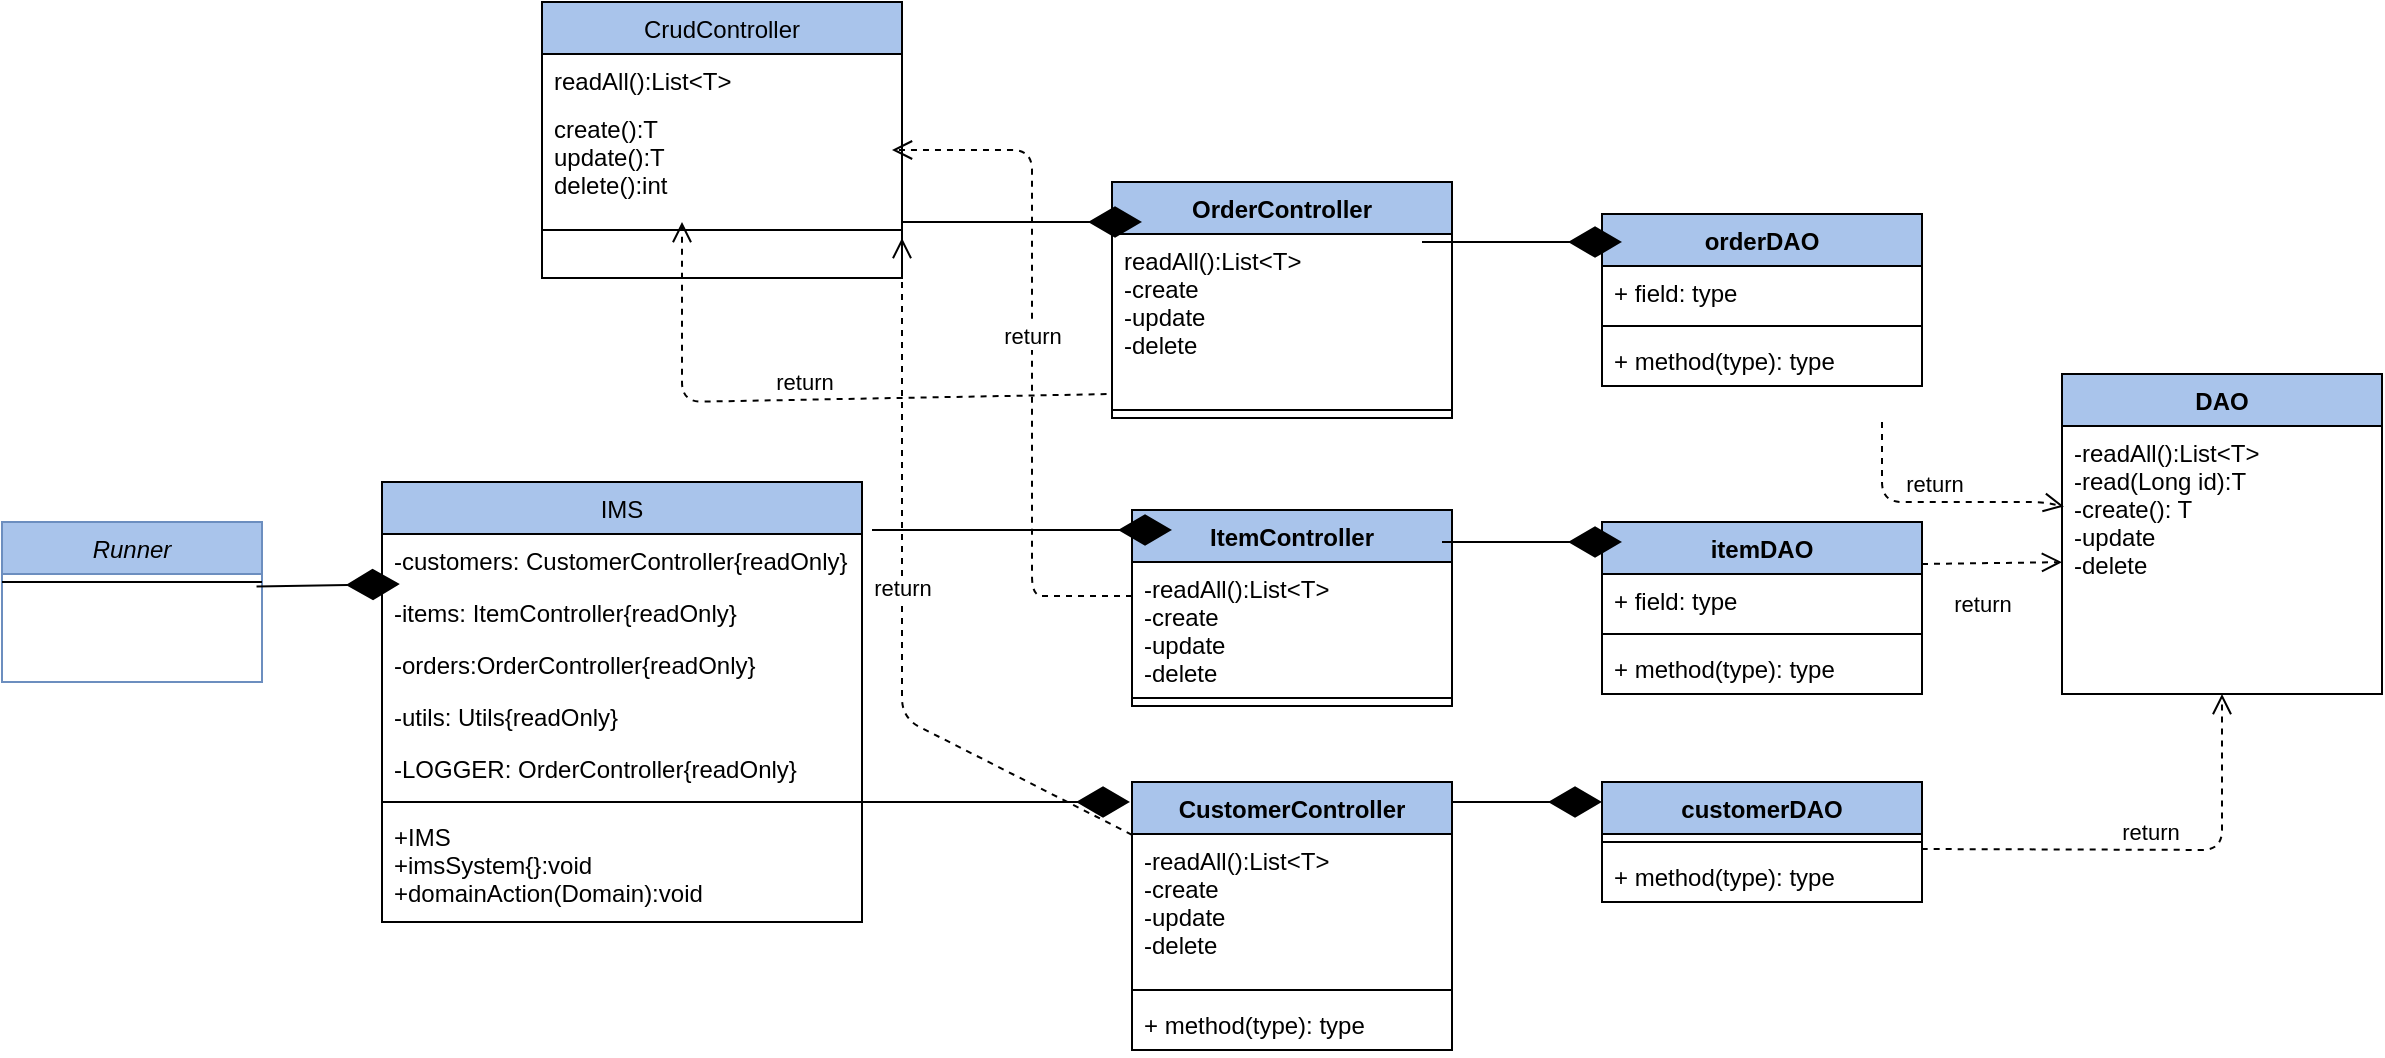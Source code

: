 <mxfile version="14.8.5" type="github">
  <diagram id="C5RBs43oDa-KdzZeNtuy" name="Page-1">
    <mxGraphModel dx="1210" dy="1850" grid="1" gridSize="10" guides="1" tooltips="1" connect="1" arrows="1" fold="1" page="1" pageScale="1" pageWidth="827" pageHeight="1169" math="0" shadow="0">
      <root>
        <mxCell id="WIyWlLk6GJQsqaUBKTNV-0" />
        <mxCell id="WIyWlLk6GJQsqaUBKTNV-1" parent="WIyWlLk6GJQsqaUBKTNV-0" />
        <mxCell id="zkfFHV4jXpPFQw0GAbJ--0" value="Runner" style="swimlane;fontStyle=2;align=center;verticalAlign=top;childLayout=stackLayout;horizontal=1;startSize=26;horizontalStack=0;resizeParent=1;resizeLast=0;collapsible=1;marginBottom=0;rounded=0;shadow=0;strokeWidth=1;labelBorderColor=#A9C4EB;labelBackgroundColor=none;strokeColor=#6c8ebf;fillColor=#A9C4EB;" parent="WIyWlLk6GJQsqaUBKTNV-1" vertex="1">
          <mxGeometry x="10" y="170" width="130" height="80" as="geometry">
            <mxRectangle x="230" y="140" width="160" height="26" as="alternateBounds" />
          </mxGeometry>
        </mxCell>
        <mxCell id="zkfFHV4jXpPFQw0GAbJ--4" value="" style="line;html=1;strokeWidth=1;align=left;verticalAlign=middle;spacingTop=-1;spacingLeft=3;spacingRight=3;rotatable=0;labelPosition=right;points=[];portConstraint=eastwest;" parent="zkfFHV4jXpPFQw0GAbJ--0" vertex="1">
          <mxGeometry y="26" width="130" height="8" as="geometry" />
        </mxCell>
        <mxCell id="zkfFHV4jXpPFQw0GAbJ--6" value="CrudController" style="swimlane;fontStyle=0;align=center;verticalAlign=top;childLayout=stackLayout;horizontal=1;startSize=26;horizontalStack=0;resizeParent=1;resizeLast=0;collapsible=1;marginBottom=0;rounded=0;shadow=0;strokeWidth=1;fillColor=#A9C4EB;" parent="WIyWlLk6GJQsqaUBKTNV-1" vertex="1">
          <mxGeometry x="280" y="-90" width="180" height="138" as="geometry">
            <mxRectangle x="130" y="380" width="160" height="26" as="alternateBounds" />
          </mxGeometry>
        </mxCell>
        <mxCell id="zkfFHV4jXpPFQw0GAbJ--7" value="readAll():List&lt;T&gt;" style="text;align=left;verticalAlign=top;spacingLeft=4;spacingRight=4;overflow=hidden;rotatable=0;points=[[0,0.5],[1,0.5]];portConstraint=eastwest;" parent="zkfFHV4jXpPFQw0GAbJ--6" vertex="1">
          <mxGeometry y="26" width="180" height="24" as="geometry" />
        </mxCell>
        <mxCell id="zkfFHV4jXpPFQw0GAbJ--8" value="create():T&#xa;update():T&#xa;delete():int" style="text;align=left;verticalAlign=top;spacingLeft=4;spacingRight=4;overflow=hidden;rotatable=0;points=[[0,0.5],[1,0.5]];portConstraint=eastwest;rounded=0;shadow=0;html=0;" parent="zkfFHV4jXpPFQw0GAbJ--6" vertex="1">
          <mxGeometry y="50" width="180" height="60" as="geometry" />
        </mxCell>
        <mxCell id="zkfFHV4jXpPFQw0GAbJ--9" value="" style="line;html=1;strokeWidth=1;align=left;verticalAlign=middle;spacingTop=-1;spacingLeft=3;spacingRight=3;rotatable=0;labelPosition=right;points=[];portConstraint=eastwest;" parent="zkfFHV4jXpPFQw0GAbJ--6" vertex="1">
          <mxGeometry y="110" width="180" height="8" as="geometry" />
        </mxCell>
        <mxCell id="_oRH8Jkq8JYebEZb5gF9-33" value="return" style="html=1;verticalAlign=bottom;endArrow=open;dashed=1;endSize=8;fontColor=#000000;" edge="1" parent="zkfFHV4jXpPFQw0GAbJ--6" source="_oRH8Jkq8JYebEZb5gF9-49">
          <mxGeometry relative="1" as="geometry">
            <mxPoint x="280" y="380" as="sourcePoint" />
            <mxPoint x="180" y="118" as="targetPoint" />
            <Array as="points">
              <mxPoint x="180" y="358" />
            </Array>
          </mxGeometry>
        </mxCell>
        <mxCell id="zkfFHV4jXpPFQw0GAbJ--17" value="IMS" style="swimlane;fontStyle=0;align=center;verticalAlign=top;childLayout=stackLayout;horizontal=1;startSize=26;horizontalStack=0;resizeParent=1;resizeLast=0;collapsible=1;marginBottom=0;rounded=0;shadow=0;strokeWidth=1;fillColor=#A9C4EB;" parent="WIyWlLk6GJQsqaUBKTNV-1" vertex="1">
          <mxGeometry x="200" y="150" width="240" height="220" as="geometry">
            <mxRectangle x="550" y="140" width="160" height="26" as="alternateBounds" />
          </mxGeometry>
        </mxCell>
        <mxCell id="zkfFHV4jXpPFQw0GAbJ--18" value="-customers: CustomerController{readOnly}" style="text;align=left;verticalAlign=top;spacingLeft=4;spacingRight=4;overflow=hidden;rotatable=0;points=[[0,0.5],[1,0.5]];portConstraint=eastwest;" parent="zkfFHV4jXpPFQw0GAbJ--17" vertex="1">
          <mxGeometry y="26" width="240" height="26" as="geometry" />
        </mxCell>
        <mxCell id="zkfFHV4jXpPFQw0GAbJ--19" value="-items: ItemController{readOnly}" style="text;align=left;verticalAlign=top;spacingLeft=4;spacingRight=4;overflow=hidden;rotatable=0;points=[[0,0.5],[1,0.5]];portConstraint=eastwest;rounded=0;shadow=0;html=0;" parent="zkfFHV4jXpPFQw0GAbJ--17" vertex="1">
          <mxGeometry y="52" width="240" height="26" as="geometry" />
        </mxCell>
        <mxCell id="zkfFHV4jXpPFQw0GAbJ--20" value="-orders:OrderController{readOnly}" style="text;align=left;verticalAlign=top;spacingLeft=4;spacingRight=4;overflow=hidden;rotatable=0;points=[[0,0.5],[1,0.5]];portConstraint=eastwest;rounded=0;shadow=0;html=0;" parent="zkfFHV4jXpPFQw0GAbJ--17" vertex="1">
          <mxGeometry y="78" width="240" height="26" as="geometry" />
        </mxCell>
        <mxCell id="zkfFHV4jXpPFQw0GAbJ--21" value="-utils: Utils{readOnly}" style="text;align=left;verticalAlign=top;spacingLeft=4;spacingRight=4;overflow=hidden;rotatable=0;points=[[0,0.5],[1,0.5]];portConstraint=eastwest;rounded=0;shadow=0;html=0;" parent="zkfFHV4jXpPFQw0GAbJ--17" vertex="1">
          <mxGeometry y="104" width="240" height="26" as="geometry" />
        </mxCell>
        <mxCell id="zkfFHV4jXpPFQw0GAbJ--22" value="-LOGGER: OrderController{readOnly}" style="text;align=left;verticalAlign=top;spacingLeft=4;spacingRight=4;overflow=hidden;rotatable=0;points=[[0,0.5],[1,0.5]];portConstraint=eastwest;rounded=0;shadow=0;html=0;" parent="zkfFHV4jXpPFQw0GAbJ--17" vertex="1">
          <mxGeometry y="130" width="240" height="26" as="geometry" />
        </mxCell>
        <mxCell id="zkfFHV4jXpPFQw0GAbJ--23" value="" style="line;html=1;strokeWidth=1;align=left;verticalAlign=middle;spacingTop=-1;spacingLeft=3;spacingRight=3;rotatable=0;labelPosition=right;points=[];portConstraint=eastwest;" parent="zkfFHV4jXpPFQw0GAbJ--17" vertex="1">
          <mxGeometry y="156" width="240" height="8" as="geometry" />
        </mxCell>
        <mxCell id="zkfFHV4jXpPFQw0GAbJ--24" value="+IMS&#xa;+imsSystem{}:void&#xa;+domainAction(Domain):void&#xa;" style="text;align=left;verticalAlign=top;spacingLeft=4;spacingRight=4;overflow=hidden;rotatable=0;points=[[0,0.5],[1,0.5]];portConstraint=eastwest;" parent="zkfFHV4jXpPFQw0GAbJ--17" vertex="1">
          <mxGeometry y="164" width="240" height="56" as="geometry" />
        </mxCell>
        <mxCell id="_oRH8Jkq8JYebEZb5gF9-5" value="ItemController" style="swimlane;fontStyle=1;align=center;verticalAlign=top;childLayout=stackLayout;horizontal=1;startSize=26;horizontalStack=0;resizeParent=1;resizeParentMax=0;resizeLast=0;collapsible=1;marginBottom=0;labelBackgroundColor=none;fontColor=#000000;fillColor=#A9C4EB;" vertex="1" parent="WIyWlLk6GJQsqaUBKTNV-1">
          <mxGeometry x="575" y="164" width="160" height="98" as="geometry" />
        </mxCell>
        <mxCell id="_oRH8Jkq8JYebEZb5gF9-31" value="return" style="html=1;verticalAlign=bottom;endArrow=open;dashed=1;endSize=8;fontColor=#000000;" edge="1" parent="_oRH8Jkq8JYebEZb5gF9-5">
          <mxGeometry relative="1" as="geometry">
            <mxPoint y="43" as="sourcePoint" />
            <mxPoint x="-120" y="-180" as="targetPoint" />
            <Array as="points">
              <mxPoint x="-30" y="43" />
              <mxPoint x="-50" y="43" />
              <mxPoint x="-50" y="-180" />
            </Array>
          </mxGeometry>
        </mxCell>
        <mxCell id="_oRH8Jkq8JYebEZb5gF9-35" value="" style="endArrow=diamondThin;endFill=1;endSize=24;html=1;fontColor=#000000;" edge="1" parent="_oRH8Jkq8JYebEZb5gF9-5">
          <mxGeometry width="160" relative="1" as="geometry">
            <mxPoint x="-130" y="10" as="sourcePoint" />
            <mxPoint x="20" y="10" as="targetPoint" />
          </mxGeometry>
        </mxCell>
        <mxCell id="_oRH8Jkq8JYebEZb5gF9-6" value="-readAll():List&lt;T&gt;&#xa;-create&#xa;-update&#xa;-delete" style="text;strokeColor=none;fillColor=none;align=left;verticalAlign=top;spacingLeft=4;spacingRight=4;overflow=hidden;rotatable=0;points=[[0,0.5],[1,0.5]];portConstraint=eastwest;" vertex="1" parent="_oRH8Jkq8JYebEZb5gF9-5">
          <mxGeometry y="26" width="160" height="64" as="geometry" />
        </mxCell>
        <mxCell id="_oRH8Jkq8JYebEZb5gF9-7" value="" style="line;strokeWidth=1;fillColor=none;align=left;verticalAlign=middle;spacingTop=-1;spacingLeft=3;spacingRight=3;rotatable=0;labelPosition=right;points=[];portConstraint=eastwest;" vertex="1" parent="_oRH8Jkq8JYebEZb5gF9-5">
          <mxGeometry y="90" width="160" height="8" as="geometry" />
        </mxCell>
        <mxCell id="_oRH8Jkq8JYebEZb5gF9-9" value="OrderController" style="swimlane;fontStyle=1;align=center;verticalAlign=top;childLayout=stackLayout;horizontal=1;startSize=26;horizontalStack=0;resizeParent=1;resizeParentMax=0;resizeLast=0;collapsible=1;marginBottom=0;labelBackgroundColor=none;fontColor=#000000;fillColor=#A9C4EB;" vertex="1" parent="WIyWlLk6GJQsqaUBKTNV-1">
          <mxGeometry x="565" width="170" height="118" as="geometry">
            <mxRectangle x="560" y="30" width="120" height="26" as="alternateBounds" />
          </mxGeometry>
        </mxCell>
        <mxCell id="_oRH8Jkq8JYebEZb5gF9-10" value="readAll():List&lt;T&gt;&#xa;-create&#xa;-update&#xa;-delete" style="text;strokeColor=none;fillColor=none;align=left;verticalAlign=top;spacingLeft=4;spacingRight=4;overflow=hidden;rotatable=0;points=[[0,0.5],[1,0.5]];portConstraint=eastwest;" vertex="1" parent="_oRH8Jkq8JYebEZb5gF9-9">
          <mxGeometry y="26" width="170" height="84" as="geometry" />
        </mxCell>
        <mxCell id="_oRH8Jkq8JYebEZb5gF9-11" value="" style="line;strokeWidth=1;fillColor=none;align=left;verticalAlign=middle;spacingTop=-1;spacingLeft=3;spacingRight=3;rotatable=0;labelPosition=right;points=[];portConstraint=eastwest;" vertex="1" parent="_oRH8Jkq8JYebEZb5gF9-9">
          <mxGeometry y="110" width="170" height="8" as="geometry" />
        </mxCell>
        <mxCell id="_oRH8Jkq8JYebEZb5gF9-14" value="customerDAO" style="swimlane;fontStyle=1;align=center;verticalAlign=top;childLayout=stackLayout;horizontal=1;startSize=26;horizontalStack=0;resizeParent=1;resizeParentMax=0;resizeLast=0;collapsible=1;marginBottom=0;labelBackgroundColor=none;fontColor=#000000;fillColor=#A9C4EB;" vertex="1" parent="WIyWlLk6GJQsqaUBKTNV-1">
          <mxGeometry x="810" y="300" width="160" height="60" as="geometry" />
        </mxCell>
        <mxCell id="_oRH8Jkq8JYebEZb5gF9-16" value="" style="line;strokeWidth=1;fillColor=none;align=left;verticalAlign=middle;spacingTop=-1;spacingLeft=3;spacingRight=3;rotatable=0;labelPosition=right;points=[];portConstraint=eastwest;" vertex="1" parent="_oRH8Jkq8JYebEZb5gF9-14">
          <mxGeometry y="26" width="160" height="8" as="geometry" />
        </mxCell>
        <mxCell id="_oRH8Jkq8JYebEZb5gF9-17" value="+ method(type): type" style="text;strokeColor=none;fillColor=none;align=left;verticalAlign=top;spacingLeft=4;spacingRight=4;overflow=hidden;rotatable=0;points=[[0,0.5],[1,0.5]];portConstraint=eastwest;" vertex="1" parent="_oRH8Jkq8JYebEZb5gF9-14">
          <mxGeometry y="34" width="160" height="26" as="geometry" />
        </mxCell>
        <mxCell id="_oRH8Jkq8JYebEZb5gF9-18" value="itemDAO" style="swimlane;fontStyle=1;align=center;verticalAlign=top;childLayout=stackLayout;horizontal=1;startSize=26;horizontalStack=0;resizeParent=1;resizeParentMax=0;resizeLast=0;collapsible=1;marginBottom=0;labelBackgroundColor=none;fontColor=#000000;fillColor=#A9C4EB;" vertex="1" parent="WIyWlLk6GJQsqaUBKTNV-1">
          <mxGeometry x="810" y="170" width="160" height="86" as="geometry" />
        </mxCell>
        <mxCell id="_oRH8Jkq8JYebEZb5gF9-19" value="+ field: type" style="text;strokeColor=none;fillColor=none;align=left;verticalAlign=top;spacingLeft=4;spacingRight=4;overflow=hidden;rotatable=0;points=[[0,0.5],[1,0.5]];portConstraint=eastwest;" vertex="1" parent="_oRH8Jkq8JYebEZb5gF9-18">
          <mxGeometry y="26" width="160" height="26" as="geometry" />
        </mxCell>
        <mxCell id="_oRH8Jkq8JYebEZb5gF9-20" value="" style="line;strokeWidth=1;fillColor=none;align=left;verticalAlign=middle;spacingTop=-1;spacingLeft=3;spacingRight=3;rotatable=0;labelPosition=right;points=[];portConstraint=eastwest;" vertex="1" parent="_oRH8Jkq8JYebEZb5gF9-18">
          <mxGeometry y="52" width="160" height="8" as="geometry" />
        </mxCell>
        <mxCell id="_oRH8Jkq8JYebEZb5gF9-21" value="+ method(type): type" style="text;strokeColor=none;fillColor=none;align=left;verticalAlign=top;spacingLeft=4;spacingRight=4;overflow=hidden;rotatable=0;points=[[0,0.5],[1,0.5]];portConstraint=eastwest;" vertex="1" parent="_oRH8Jkq8JYebEZb5gF9-18">
          <mxGeometry y="60" width="160" height="26" as="geometry" />
        </mxCell>
        <mxCell id="_oRH8Jkq8JYebEZb5gF9-22" value="orderDAO" style="swimlane;fontStyle=1;align=center;verticalAlign=top;childLayout=stackLayout;horizontal=1;startSize=26;horizontalStack=0;resizeParent=1;resizeParentMax=0;resizeLast=0;collapsible=1;marginBottom=0;labelBackgroundColor=none;fontColor=#000000;fillColor=#A9C4EB;" vertex="1" parent="WIyWlLk6GJQsqaUBKTNV-1">
          <mxGeometry x="810" y="16" width="160" height="86" as="geometry" />
        </mxCell>
        <mxCell id="_oRH8Jkq8JYebEZb5gF9-23" value="+ field: type" style="text;strokeColor=none;fillColor=none;align=left;verticalAlign=top;spacingLeft=4;spacingRight=4;overflow=hidden;rotatable=0;points=[[0,0.5],[1,0.5]];portConstraint=eastwest;" vertex="1" parent="_oRH8Jkq8JYebEZb5gF9-22">
          <mxGeometry y="26" width="160" height="26" as="geometry" />
        </mxCell>
        <mxCell id="_oRH8Jkq8JYebEZb5gF9-24" value="" style="line;strokeWidth=1;fillColor=none;align=left;verticalAlign=middle;spacingTop=-1;spacingLeft=3;spacingRight=3;rotatable=0;labelPosition=right;points=[];portConstraint=eastwest;" vertex="1" parent="_oRH8Jkq8JYebEZb5gF9-22">
          <mxGeometry y="52" width="160" height="8" as="geometry" />
        </mxCell>
        <mxCell id="_oRH8Jkq8JYebEZb5gF9-25" value="+ method(type): type" style="text;strokeColor=none;fillColor=none;align=left;verticalAlign=top;spacingLeft=4;spacingRight=4;overflow=hidden;rotatable=0;points=[[0,0.5],[1,0.5]];portConstraint=eastwest;" vertex="1" parent="_oRH8Jkq8JYebEZb5gF9-22">
          <mxGeometry y="60" width="160" height="26" as="geometry" />
        </mxCell>
        <mxCell id="_oRH8Jkq8JYebEZb5gF9-26" value="DAO" style="swimlane;fontStyle=1;align=center;verticalAlign=top;childLayout=stackLayout;horizontal=1;startSize=26;horizontalStack=0;resizeParent=1;resizeParentMax=0;resizeLast=0;collapsible=1;marginBottom=0;labelBackgroundColor=none;fontColor=#000000;fillColor=#A9C4EB;" vertex="1" parent="WIyWlLk6GJQsqaUBKTNV-1">
          <mxGeometry x="1040" y="96" width="160" height="160" as="geometry" />
        </mxCell>
        <mxCell id="_oRH8Jkq8JYebEZb5gF9-27" value="-readAll():List&lt;T&gt;&#xa;-read(Long id):T&#xa;-create(): T&#xa;-update&#xa;-delete" style="text;strokeColor=none;fillColor=none;align=left;verticalAlign=top;spacingLeft=4;spacingRight=4;overflow=hidden;rotatable=0;points=[[0,0.5],[1,0.5]];portConstraint=eastwest;" vertex="1" parent="_oRH8Jkq8JYebEZb5gF9-26">
          <mxGeometry y="26" width="160" height="134" as="geometry" />
        </mxCell>
        <mxCell id="_oRH8Jkq8JYebEZb5gF9-0" value="" style="endArrow=diamondThin;endFill=1;endSize=24;html=1;fontColor=#000000;exitX=0.979;exitY=-0.144;exitDx=0;exitDy=0;exitPerimeter=0;entryX=0.037;entryY=0.962;entryDx=0;entryDy=0;entryPerimeter=0;" edge="1" parent="WIyWlLk6GJQsqaUBKTNV-1" target="zkfFHV4jXpPFQw0GAbJ--18">
          <mxGeometry width="160" relative="1" as="geometry">
            <mxPoint x="137.27" y="202.256" as="sourcePoint" />
            <mxPoint x="211" y="198" as="targetPoint" />
            <Array as="points" />
          </mxGeometry>
        </mxCell>
        <mxCell id="_oRH8Jkq8JYebEZb5gF9-36" value="" style="endArrow=diamondThin;endFill=1;endSize=24;html=1;fontColor=#000000;" edge="1" parent="WIyWlLk6GJQsqaUBKTNV-1">
          <mxGeometry width="160" relative="1" as="geometry">
            <mxPoint x="414" y="310" as="sourcePoint" />
            <mxPoint x="574" y="310" as="targetPoint" />
          </mxGeometry>
        </mxCell>
        <mxCell id="_oRH8Jkq8JYebEZb5gF9-37" value="" style="endArrow=diamondThin;endFill=1;endSize=24;html=1;fontColor=#000000;" edge="1" parent="WIyWlLk6GJQsqaUBKTNV-1">
          <mxGeometry width="160" relative="1" as="geometry">
            <mxPoint x="460" y="20" as="sourcePoint" />
            <mxPoint x="580" y="20" as="targetPoint" />
          </mxGeometry>
        </mxCell>
        <mxCell id="_oRH8Jkq8JYebEZb5gF9-40" value="" style="endArrow=diamondThin;endFill=1;endSize=24;html=1;fontColor=#000000;" edge="1" parent="WIyWlLk6GJQsqaUBKTNV-1">
          <mxGeometry width="160" relative="1" as="geometry">
            <mxPoint x="720" y="30" as="sourcePoint" />
            <mxPoint x="820" y="30" as="targetPoint" />
          </mxGeometry>
        </mxCell>
        <mxCell id="_oRH8Jkq8JYebEZb5gF9-41" value="" style="endArrow=diamondThin;endFill=1;endSize=24;html=1;fontColor=#000000;" edge="1" parent="WIyWlLk6GJQsqaUBKTNV-1">
          <mxGeometry width="160" relative="1" as="geometry">
            <mxPoint x="730" y="180" as="sourcePoint" />
            <mxPoint x="820" y="180" as="targetPoint" />
          </mxGeometry>
        </mxCell>
        <mxCell id="_oRH8Jkq8JYebEZb5gF9-42" value="" style="endArrow=diamondThin;endFill=1;endSize=24;html=1;fontColor=#000000;" edge="1" parent="WIyWlLk6GJQsqaUBKTNV-1">
          <mxGeometry width="160" relative="1" as="geometry">
            <mxPoint x="720" y="310" as="sourcePoint" />
            <mxPoint x="810" y="310" as="targetPoint" />
          </mxGeometry>
        </mxCell>
        <mxCell id="_oRH8Jkq8JYebEZb5gF9-43" value="return" style="html=1;verticalAlign=bottom;endArrow=open;dashed=1;endSize=8;fontColor=#000000;exitX=0.999;exitY=-0.019;exitDx=0;exitDy=0;exitPerimeter=0;" edge="1" parent="WIyWlLk6GJQsqaUBKTNV-1" source="_oRH8Jkq8JYebEZb5gF9-17" target="_oRH8Jkq8JYebEZb5gF9-27">
          <mxGeometry relative="1" as="geometry">
            <mxPoint x="1130" y="380" as="sourcePoint" />
            <mxPoint x="1050" y="380" as="targetPoint" />
            <Array as="points">
              <mxPoint x="1120" y="334" />
            </Array>
          </mxGeometry>
        </mxCell>
        <mxCell id="_oRH8Jkq8JYebEZb5gF9-44" value="return" style="html=1;verticalAlign=bottom;endArrow=open;dashed=1;endSize=8;fontColor=#000000;" edge="1" parent="WIyWlLk6GJQsqaUBKTNV-1" target="_oRH8Jkq8JYebEZb5gF9-27">
          <mxGeometry x="-0.154" y="-29" relative="1" as="geometry">
            <mxPoint x="970" y="191" as="sourcePoint" />
            <mxPoint x="770" y="480" as="targetPoint" />
            <mxPoint as="offset" />
          </mxGeometry>
        </mxCell>
        <mxCell id="_oRH8Jkq8JYebEZb5gF9-45" value="return" style="html=1;verticalAlign=bottom;endArrow=open;dashed=1;endSize=8;fontColor=#000000;entryX=0.006;entryY=0.3;entryDx=0;entryDy=0;entryPerimeter=0;" edge="1" parent="WIyWlLk6GJQsqaUBKTNV-1" target="_oRH8Jkq8JYebEZb5gF9-27">
          <mxGeometry relative="1" as="geometry">
            <mxPoint x="950" y="120" as="sourcePoint" />
            <mxPoint x="550" y="200" as="targetPoint" />
            <Array as="points">
              <mxPoint x="950" y="160" />
              <mxPoint x="1030" y="160" />
            </Array>
          </mxGeometry>
        </mxCell>
        <mxCell id="_oRH8Jkq8JYebEZb5gF9-46" value="return" style="html=1;verticalAlign=bottom;endArrow=open;dashed=1;endSize=8;fontColor=#000000;exitX=-0.016;exitY=0.953;exitDx=0;exitDy=0;exitPerimeter=0;" edge="1" parent="WIyWlLk6GJQsqaUBKTNV-1" source="_oRH8Jkq8JYebEZb5gF9-10">
          <mxGeometry relative="1" as="geometry">
            <mxPoint x="350" y="100" as="sourcePoint" />
            <mxPoint x="350" y="20" as="targetPoint" />
            <Array as="points">
              <mxPoint x="350" y="110" />
            </Array>
          </mxGeometry>
        </mxCell>
        <mxCell id="_oRH8Jkq8JYebEZb5gF9-49" value="CustomerController" style="swimlane;fontStyle=1;align=center;verticalAlign=top;childLayout=stackLayout;horizontal=1;startSize=26;horizontalStack=0;resizeParent=1;resizeParentMax=0;resizeLast=0;collapsible=1;marginBottom=0;labelBackgroundColor=none;fontColor=#000000;fillColor=#A9C4EB;" vertex="1" parent="WIyWlLk6GJQsqaUBKTNV-1">
          <mxGeometry x="575" y="300" width="160" height="134" as="geometry" />
        </mxCell>
        <mxCell id="_oRH8Jkq8JYebEZb5gF9-50" value="-readAll():List&lt;T&gt;&#xa;-create&#xa;-update&#xa;-delete" style="text;strokeColor=none;fillColor=none;align=left;verticalAlign=top;spacingLeft=4;spacingRight=4;overflow=hidden;rotatable=0;points=[[0,0.5],[1,0.5]];portConstraint=eastwest;" vertex="1" parent="_oRH8Jkq8JYebEZb5gF9-49">
          <mxGeometry y="26" width="160" height="74" as="geometry" />
        </mxCell>
        <mxCell id="_oRH8Jkq8JYebEZb5gF9-51" value="" style="line;strokeWidth=1;fillColor=none;align=left;verticalAlign=middle;spacingTop=-1;spacingLeft=3;spacingRight=3;rotatable=0;labelPosition=right;points=[];portConstraint=eastwest;" vertex="1" parent="_oRH8Jkq8JYebEZb5gF9-49">
          <mxGeometry y="100" width="160" height="8" as="geometry" />
        </mxCell>
        <mxCell id="_oRH8Jkq8JYebEZb5gF9-52" value="+ method(type): type" style="text;strokeColor=none;fillColor=none;align=left;verticalAlign=top;spacingLeft=4;spacingRight=4;overflow=hidden;rotatable=0;points=[[0,0.5],[1,0.5]];portConstraint=eastwest;" vertex="1" parent="_oRH8Jkq8JYebEZb5gF9-49">
          <mxGeometry y="108" width="160" height="26" as="geometry" />
        </mxCell>
      </root>
    </mxGraphModel>
  </diagram>
</mxfile>

